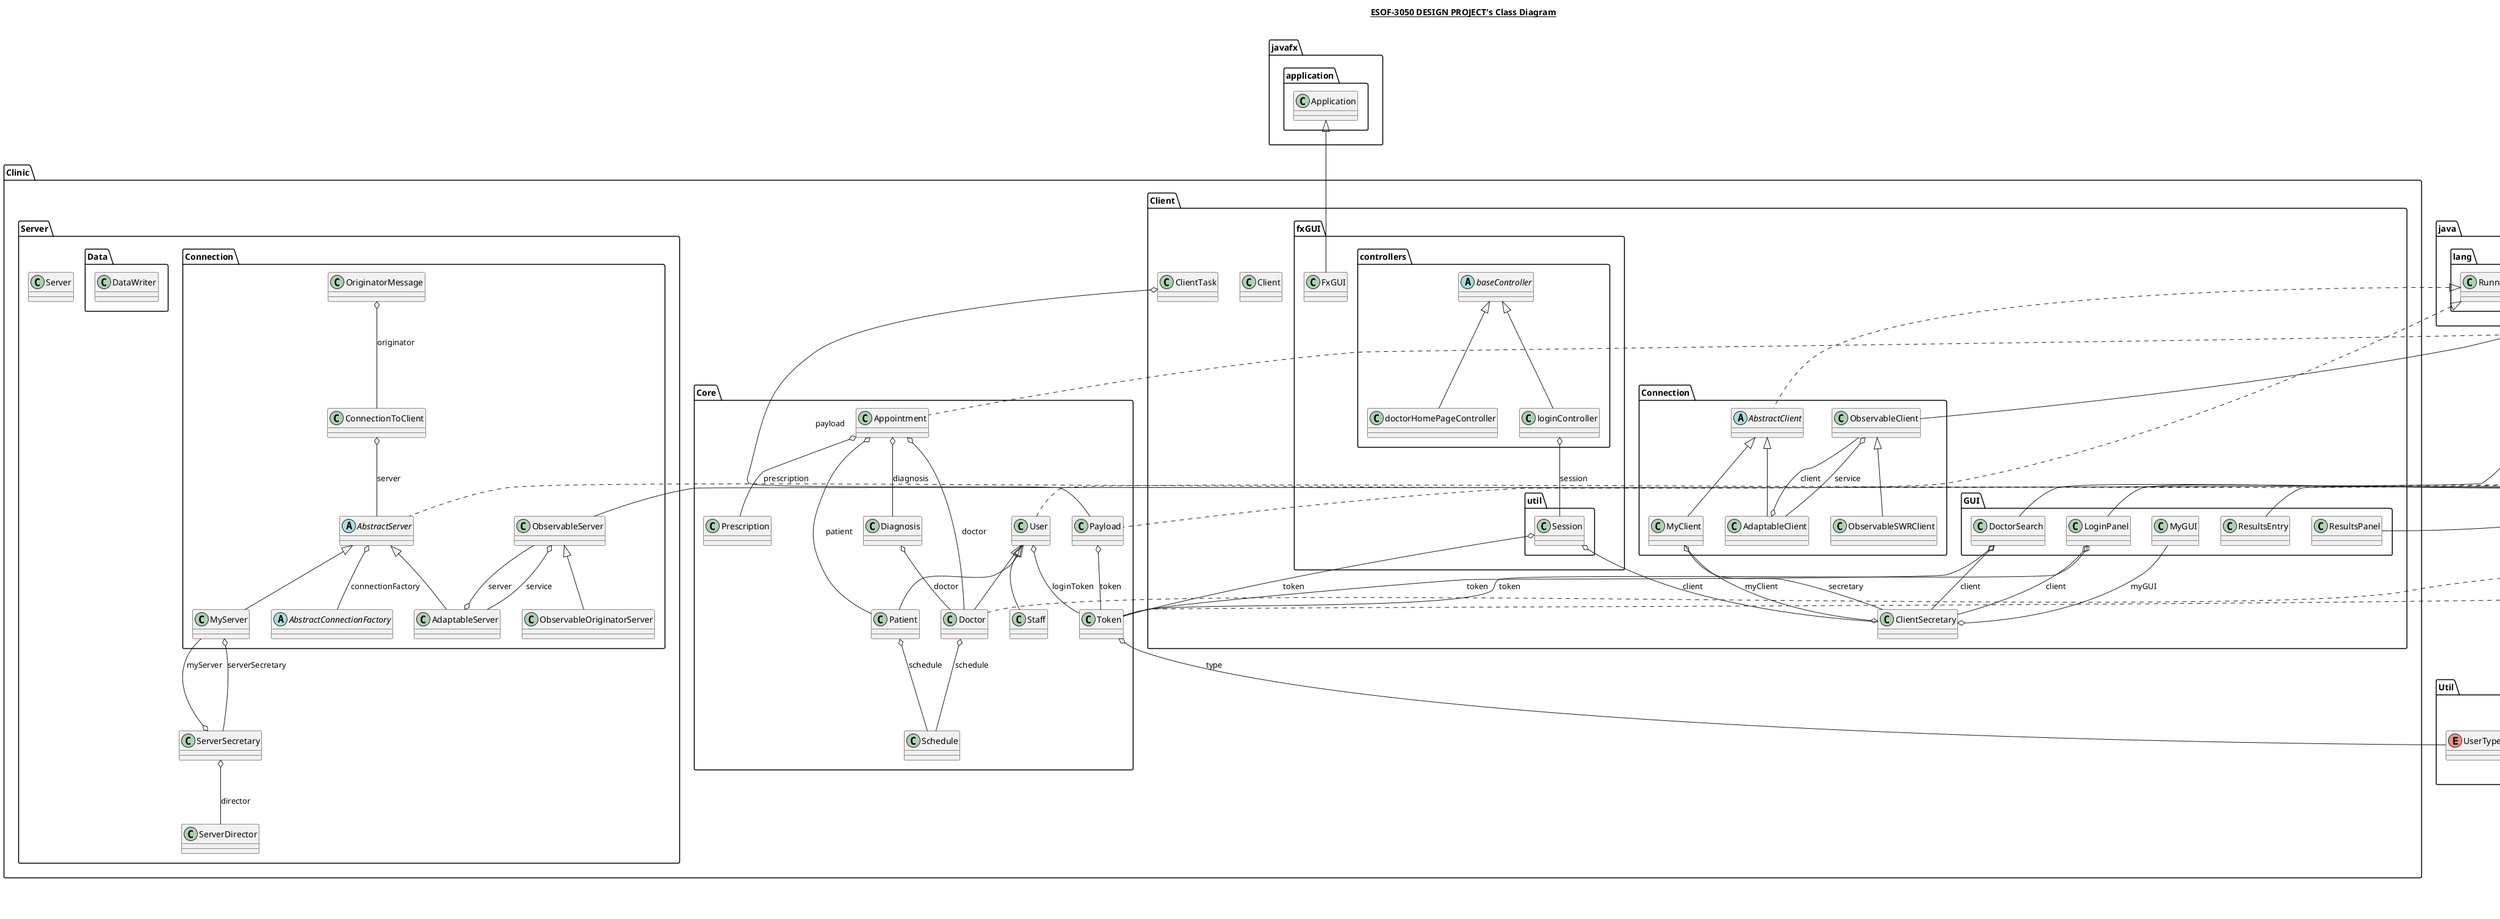 @startuml

title __ESOF-3050 DESIGN PROJECT's Class Diagram__\n

  namespace Clinic.Client {
    class Clinic.Client.Client {
    }
  }
  

  namespace Clinic.Client {
    class Clinic.Client.ClientSecretary {
    }
  }
  

  namespace Clinic.Client {
    class Clinic.Client.ClientTask {
    }
  }
  

  namespace Clinic.Client {
    namespace Connection {
      abstract class Clinic.Client.Connection.AbstractClient {
      }
    }
  }
  

  namespace Clinic.Client {
    namespace Connection {
      class Clinic.Client.Connection.AdaptableClient {
      }
    }
  }
  

  namespace Clinic.Client {
    namespace Connection {
      class Clinic.Client.Connection.MyClient {
      }
    }
  }
  

  namespace Clinic.Client {
    namespace Connection {
      class Clinic.Client.Connection.ObservableClient {
      }
    }
  }
  

  namespace Clinic.Client {
    namespace Connection {
      class Clinic.Client.Connection.ObservableSWRClient {
      }
    }
  }
  

  namespace Clinic.Client {
    namespace GUI {
      class Clinic.Client.GUI.DoctorSearch {
      }
    }
  }
  

  namespace Clinic.Client {
    namespace GUI {
      class Clinic.Client.GUI.LoginPanel {
      }
    }
  }
  

  namespace Clinic.Client {
    namespace GUI {
      class Clinic.Client.GUI.MyGUI {
      }
    }
  }
  

  namespace Clinic.Client {
    namespace GUI {
      class Clinic.Client.GUI.ResultsEntry {
      }
    }
  }
  

  namespace Clinic.Client {
    namespace GUI {
      class Clinic.Client.GUI.ResultsPanel {
      }
    }
  }
  

  namespace Clinic.Client {
    namespace fxGUI {
      class Clinic.Client.fxGUI.FxGUI {
      }
    }
  }
  

  namespace Clinic.Client {
    namespace fxGUI {
      class Clinic.Client.fxGUI.util.Session {
      }
    }
  }
  

  namespace Clinic.Client {
    namespace fxGUI {
      abstract class Clinic.Client.fxGUI.controllers.baseController {
      }
    }
  }
  

  namespace Clinic.Client {
    namespace fxGUI {
      class Clinic.Client.fxGUI.controllers.loginController {
      }
    }
  }
  

  namespace Clinic.Client {
    namespace fxGUI {
      class Clinic.Client.fxGUI.controllers.doctorHomePageController {
      }
    }
  }
  

  namespace Clinic.Core {
    class Clinic.Core.Appointment {
    }
  }
  

  namespace Clinic.Core {
    class Clinic.Core.Diagnosis {
    }
  }
  

  namespace Clinic.Core {
    class Clinic.Core.Doctor {
    }
  }
  

  namespace Clinic.Core {
    class Clinic.Core.Patient {
    }
  }
  

  namespace Clinic.Core {
    class Clinic.Core.Payload {
    }
  }
  

  namespace Clinic.Core {
    class Clinic.Core.Prescription {
    }
  }
  

  namespace Clinic.Core {
    class Clinic.Core.Schedule {
    }
  }
  

  namespace Clinic.Core {
    class Clinic.Core.Staff {
    }
  }
  

  namespace Clinic.Core {
    class Clinic.Core.Token {
    }
  }
  

  namespace Clinic.Core {
    class Clinic.Core.User {
    }
  }
  

  namespace Clinic.Server {
    namespace Connection {
      abstract class Clinic.Server.Connection.AbstractConnectionFactory {
      }
    }
  }
  

  namespace Clinic.Server {
    namespace Connection {
      abstract class Clinic.Server.Connection.AbstractServer {
      }
    }
  }
  

  namespace Clinic.Server {
    namespace Connection {
      class Clinic.Server.Connection.AdaptableServer {
      }
    }
  }
  

  namespace Clinic.Server {
    namespace Connection {
      class Clinic.Server.Connection.ConnectionToClient {
      }
    }
  }
  

  namespace Clinic.Server {
    namespace Connection {
      class Clinic.Server.Connection.MyServer {
      }
    }
  }
  

  namespace Clinic.Server {
    namespace Connection {
      class Clinic.Server.Connection.ObservableOriginatorServer {
      }
    }
  }
  

  namespace Clinic.Server {
    namespace Connection {
      class Clinic.Server.Connection.ObservableServer {
      }
    }
  }
  

  namespace Clinic.Server {
    namespace Connection {
      class Clinic.Server.Connection.OriginatorMessage {
      }
    }
  }
  

  namespace Clinic.Server {
    namespace Data {
      class Clinic.Server.Data.DataWriter {
      }
    }
  }
  

  namespace Clinic.Server {
    class Clinic.Server.Server {
    }
  }
  

  namespace Clinic.Server {
    class Clinic.Server.ServerDirector {
    }
  }
  

  namespace Clinic.Server {
    class Clinic.Server.ServerSecretary {
    }
  }
  

  namespace Util {
    namespace Exceptions {
      class Util.Exceptions.IncorrectPayloadException {
      }
    }
  }
  

  namespace Util {
    namespace Exceptions {
      class Util.Exceptions.NotImplementedYetException {
      }
    }
  }
  

  namespace Util {
    class Util.RequestType {
    }
  }
  

  namespace Util {
    enum UserType {
    }
  }
  

  Clinic.Client.ClientSecretary o-- Clinic.Client.Connection.MyClient : myClient
  Clinic.Client.ClientSecretary o-- Clinic.Client.GUI.MyGUI : myGUI
  Clinic.Client.ClientTask o-- Clinic.Core.Payload : payload
  Clinic.Client.Connection.AbstractClient .up.|> java.lang.Runnable
  Clinic.Client.Connection.AdaptableClient -up-|> Clinic.Client.Connection.AbstractClient
  Clinic.Client.Connection.AdaptableClient o-- Clinic.Client.Connection.ObservableClient : client
  Clinic.Client.Connection.MyClient -up-|> Clinic.Client.Connection.AbstractClient
  Clinic.Client.Connection.MyClient o-- Clinic.Client.ClientSecretary : secretary
  Clinic.Client.Connection.ObservableClient -up-|> java.util.Observable
  Clinic.Client.Connection.ObservableClient o-- Clinic.Client.Connection.AdaptableClient : service
  Clinic.Client.Connection.ObservableSWRClient -up-|> Clinic.Client.Connection.ObservableClient
  Clinic.Client.GUI.DoctorSearch -up-|> javax.swing.JPanel
  Clinic.Client.GUI.DoctorSearch o-- Clinic.Client.ClientSecretary : client
  Clinic.Client.GUI.DoctorSearch o-- Clinic.Core.Token : token
  Clinic.Client.GUI.LoginPanel -up-|> javax.swing.JPanel
  Clinic.Client.GUI.LoginPanel o-- Clinic.Client.ClientSecretary : client
  Clinic.Client.GUI.LoginPanel o-- Clinic.Core.Token : token
  Clinic.Client.GUI.ResultsEntry -up-|> javax.swing.JPanel
  Clinic.Client.GUI.ResultsPanel -up-|> javax.swing.JPanel
  Clinic.Client.fxGUI.FxGUI -up-|> javafx.application.Application
  Clinic.Client.fxGUI.util.Session o-- Clinic.Client.ClientSecretary : client
  Clinic.Client.fxGUI.util.Session o-- Clinic.Core.Token : token
  Clinic.Client.fxGUI.controllers.loginController -up-|> Clinic.Client.fxGUI.controllers.baseController
  Clinic.Client.fxGUI.controllers.loginController o-- Clinic.Client.fxGUI.util.Session : session
  Clinic.Client.fxGUI.controllers.doctorHomePageController -up-|> Clinic.Client.fxGUI.controllers.baseController
  Clinic.Core.Appointment .up.|> java.io.Serializable
  Clinic.Core.Appointment o-- Clinic.Core.Diagnosis : diagnosis
  Clinic.Core.Appointment o-- Clinic.Core.Doctor : doctor
  Clinic.Core.Appointment o-- Clinic.Core.Patient : patient
  Clinic.Core.Appointment o-- Clinic.Core.Prescription : prescription
  Clinic.Core.Diagnosis o-- Clinic.Core.Doctor : doctor
  Clinic.Core.Doctor .up.|> java.io.Serializable
  Clinic.Core.Doctor -up-|> Clinic.Core.User
  Clinic.Core.Doctor o-- Clinic.Core.Schedule : schedule
  Clinic.Core.Patient -up-|> Clinic.Core.User
  Clinic.Core.Patient o-- Clinic.Core.Schedule : schedule
  Clinic.Core.Payload .up.|> java.io.Serializable
  Clinic.Core.Payload o-- Clinic.Core.Token : token
  Clinic.Core.Staff -up-|> Clinic.Core.User
  Clinic.Core.Token .up.|> java.io.Serializable
  Clinic.Core.Token o-- Util.UserType : type
  Clinic.Core.User .up.|> java.io.Serializable
  Clinic.Core.User o-- Clinic.Core.Token : loginToken
  Clinic.Server.Connection.AbstractServer .up.|> java.lang.Runnable
  Clinic.Server.Connection.AbstractServer o-- Clinic.Server.Connection.AbstractConnectionFactory : connectionFactory
  Clinic.Server.Connection.AdaptableServer -up-|> Clinic.Server.Connection.AbstractServer
  Clinic.Server.Connection.AdaptableServer o-- Clinic.Server.Connection.ObservableServer : server
  Clinic.Server.Connection.ConnectionToClient o-- Clinic.Server.Connection.AbstractServer : server
  Clinic.Server.Connection.MyServer -up-|> Clinic.Server.Connection.AbstractServer
  Clinic.Server.Connection.MyServer o-- Clinic.Server.ServerSecretary : serverSecretary
  Clinic.Server.Connection.ObservableOriginatorServer -up-|> Clinic.Server.Connection.ObservableServer
  Clinic.Server.Connection.ObservableServer -up-|> java.util.Observable
  Clinic.Server.Connection.ObservableServer o-- Clinic.Server.Connection.AdaptableServer : service
  Clinic.Server.Connection.OriginatorMessage o-- Clinic.Server.Connection.ConnectionToClient : originator
  Clinic.Server.ServerSecretary o-- Clinic.Server.ServerDirector : director
  Clinic.Server.ServerSecretary o-- Clinic.Server.Connection.MyServer : myServer


right footer


PlantUML diagram generated by SketchIt! (https://bitbucket.org/pmesmeur/sketch.it)
For more information about this tool, please contact philippe.mesmeur@gmail.com
endfooter

@enduml
